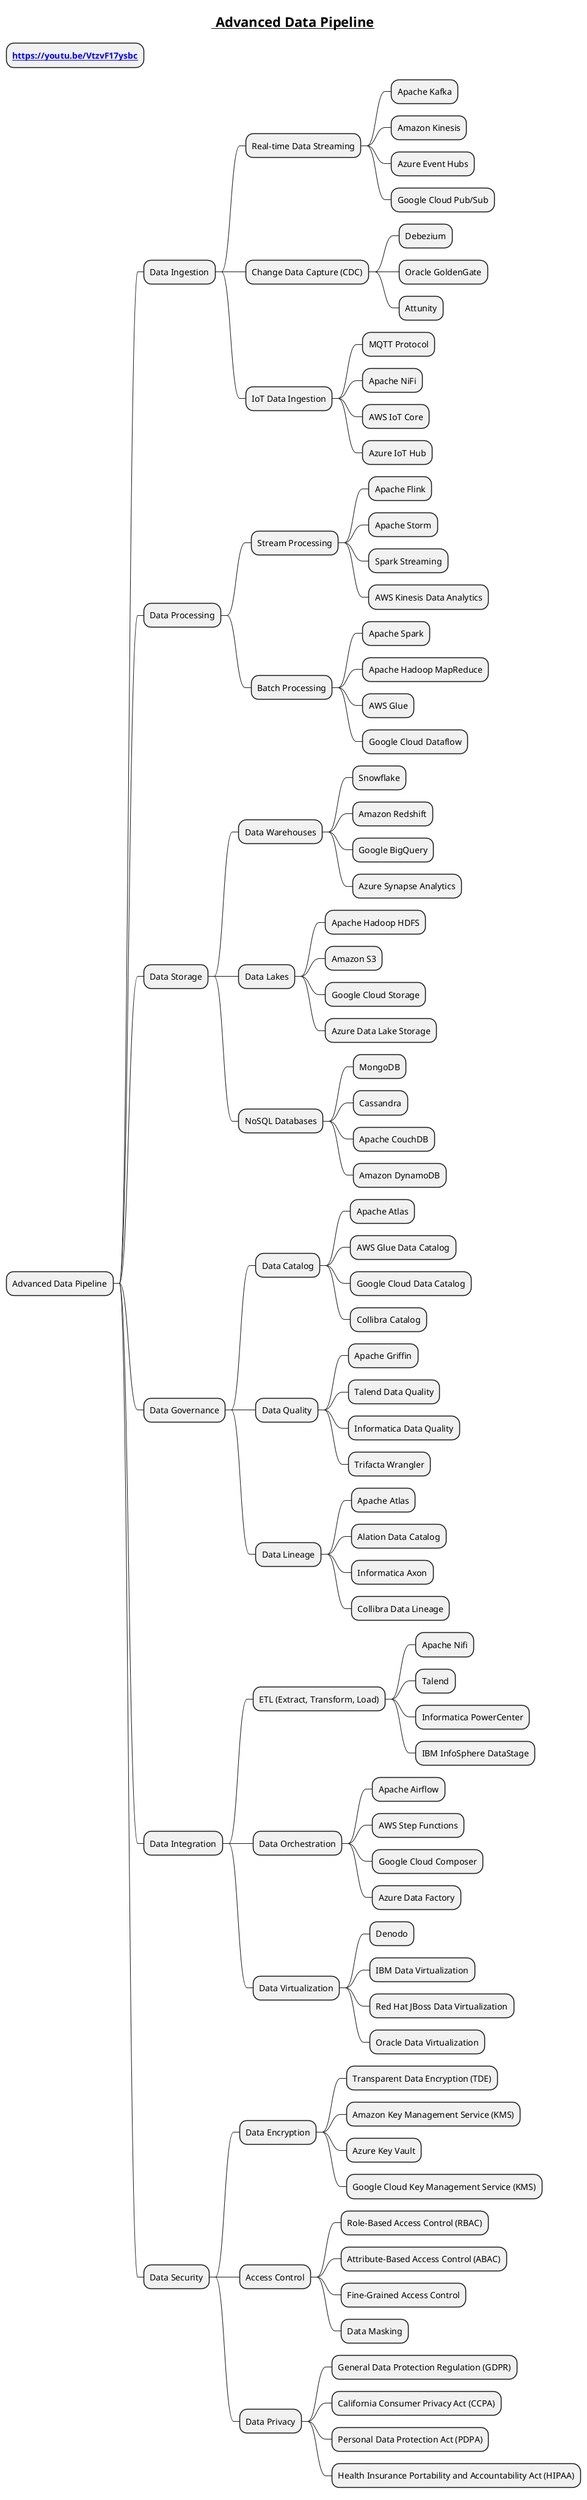 @startmindmap
title =__ Advanced Data Pipeline__
* **[[https://youtu.be/VtzvF17ysbc  ]]**

* Advanced Data Pipeline
** Data Ingestion
*** Real-time Data Streaming
**** Apache Kafka
**** Amazon Kinesis
**** Azure Event Hubs
**** Google Cloud Pub/Sub
*** Change Data Capture (CDC)
**** Debezium
**** Oracle GoldenGate
**** Attunity
*** IoT Data Ingestion
**** MQTT Protocol
**** Apache NiFi
**** AWS IoT Core
**** Azure IoT Hub
** Data Processing
*** Stream Processing
**** Apache Flink
**** Apache Storm
**** Spark Streaming
**** AWS Kinesis Data Analytics
*** Batch Processing
**** Apache Spark
**** Apache Hadoop MapReduce
**** AWS Glue
**** Google Cloud Dataflow
** Data Storage
*** Data Warehouses
**** Snowflake
**** Amazon Redshift
**** Google BigQuery
**** Azure Synapse Analytics
*** Data Lakes
**** Apache Hadoop HDFS
**** Amazon S3
**** Google Cloud Storage
**** Azure Data Lake Storage
*** NoSQL Databases
**** MongoDB
**** Cassandra
**** Apache CouchDB
**** Amazon DynamoDB
** Data Governance
*** Data Catalog
**** Apache Atlas
**** AWS Glue Data Catalog
**** Google Cloud Data Catalog
**** Collibra Catalog
*** Data Quality
**** Apache Griffin
**** Talend Data Quality
**** Informatica Data Quality
**** Trifacta Wrangler
*** Data Lineage
**** Apache Atlas
**** Alation Data Catalog
**** Informatica Axon
**** Collibra Data Lineage
** Data Integration
*** ETL (Extract, Transform, Load)
**** Apache Nifi
**** Talend
**** Informatica PowerCenter
**** IBM InfoSphere DataStage
*** Data Orchestration
**** Apache Airflow
**** AWS Step Functions
**** Google Cloud Composer
**** Azure Data Factory
*** Data Virtualization
**** Denodo
**** IBM Data Virtualization
**** Red Hat JBoss Data Virtualization
**** Oracle Data Virtualization
** Data Security
*** Data Encryption
**** Transparent Data Encryption (TDE)
**** Amazon Key Management Service (KMS)
**** Azure Key Vault
**** Google Cloud Key Management Service (KMS)
*** Access Control
**** Role-Based Access Control (RBAC)
**** Attribute-Based Access Control (ABAC)
**** Fine-Grained Access Control
**** Data Masking
*** Data Privacy
**** General Data Protection Regulation (GDPR)
**** California Consumer Privacy Act (CCPA)
**** Personal Data Protection Act (PDPA)
**** Health Insurance Portability and Accountability Act (HIPAA)
@endmindmap
